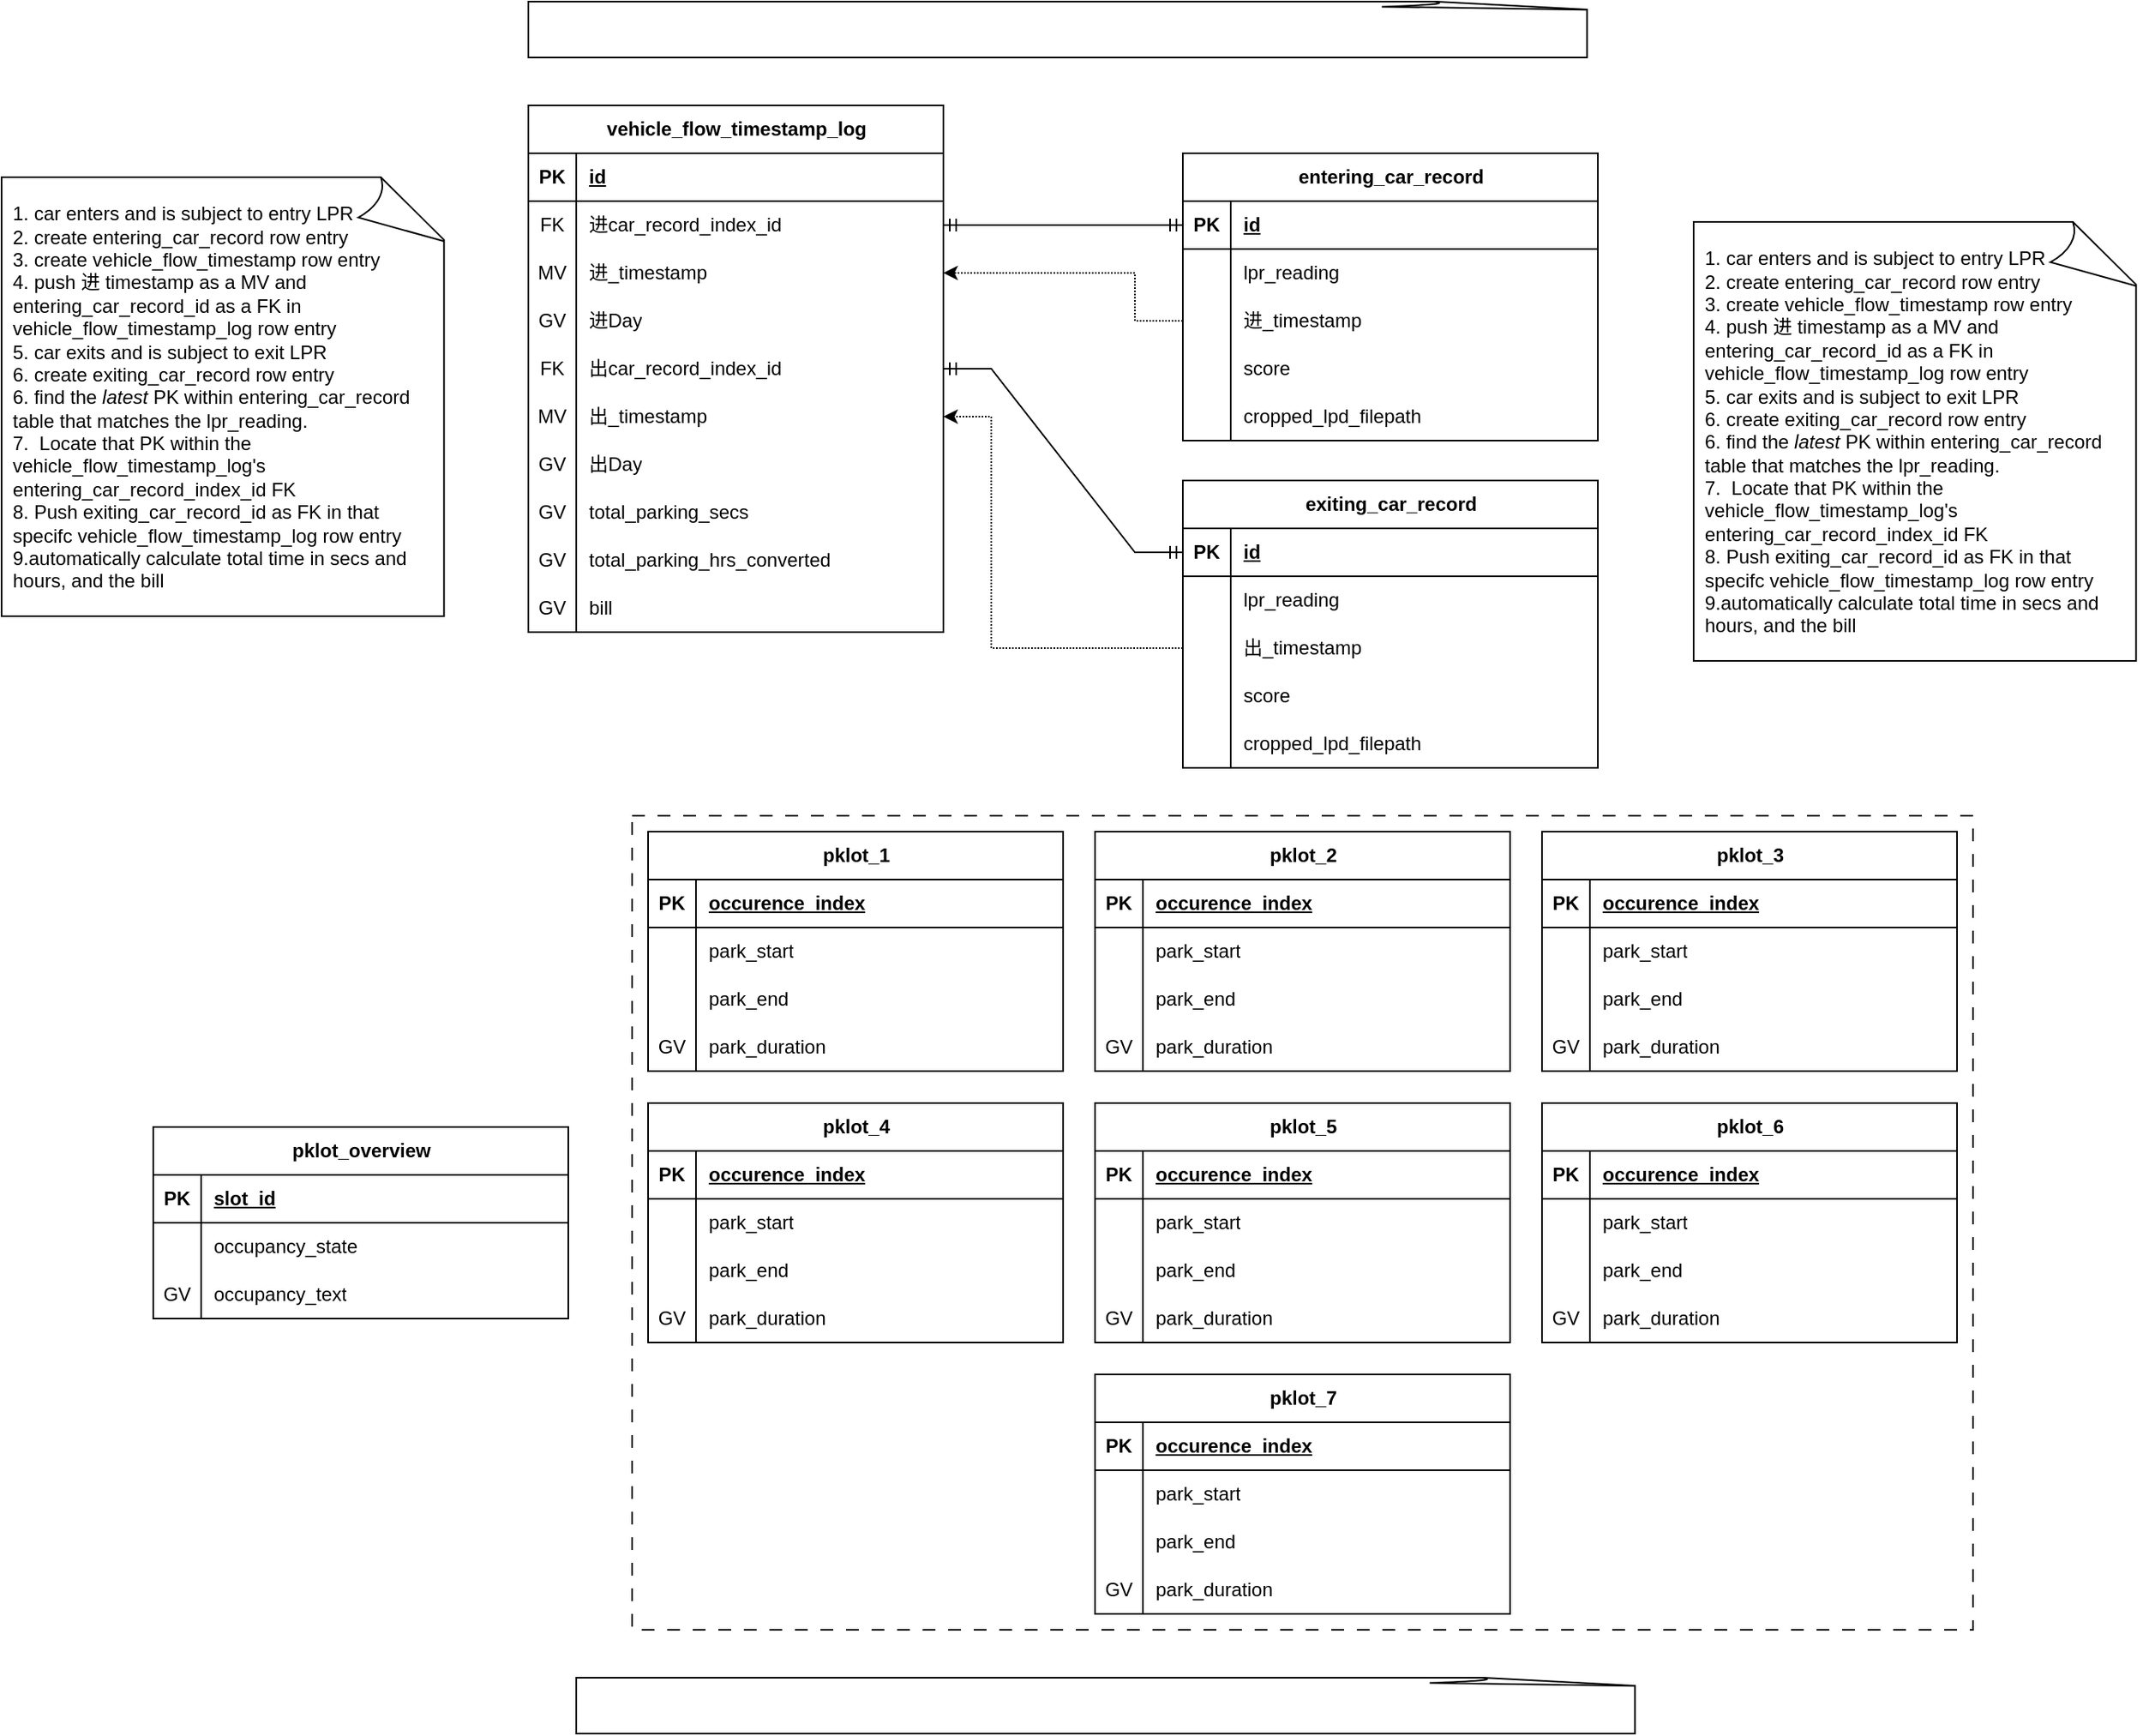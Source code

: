 <mxfile version="21.3.5" type="github">
  <diagram name="Page-1" id="2ca16b54-16f6-2749-3443-fa8db7711227">
    <mxGraphModel dx="4112" dy="1913" grid="1" gridSize="10" guides="1" tooltips="1" connect="1" arrows="1" fold="1" page="1" pageScale="1" pageWidth="1100" pageHeight="850" background="none" math="0" shadow="0">
      <root>
        <mxCell id="0" />
        <mxCell id="1" parent="0" />
        <mxCell id="PQFK7sX1MM_7GFNLwXP8-8" value="entering_car_record" style="shape=table;startSize=30;container=1;collapsible=1;childLayout=tableLayout;fixedRows=1;rowLines=0;fontStyle=1;align=center;resizeLast=1;html=1;" parent="1" vertex="1">
          <mxGeometry x="-1080" y="-605" width="260" height="180" as="geometry" />
        </mxCell>
        <mxCell id="PQFK7sX1MM_7GFNLwXP8-9" value="" style="shape=tableRow;horizontal=0;startSize=0;swimlaneHead=0;swimlaneBody=0;fillColor=none;collapsible=0;dropTarget=0;points=[[0,0.5],[1,0.5]];portConstraint=eastwest;top=0;left=0;right=0;bottom=1;" parent="PQFK7sX1MM_7GFNLwXP8-8" vertex="1">
          <mxGeometry y="30" width="260" height="30" as="geometry" />
        </mxCell>
        <mxCell id="PQFK7sX1MM_7GFNLwXP8-10" value="PK" style="shape=partialRectangle;connectable=0;fillColor=none;top=0;left=0;bottom=0;right=0;fontStyle=1;overflow=hidden;whiteSpace=wrap;html=1;" parent="PQFK7sX1MM_7GFNLwXP8-9" vertex="1">
          <mxGeometry width="30" height="30" as="geometry">
            <mxRectangle width="30" height="30" as="alternateBounds" />
          </mxGeometry>
        </mxCell>
        <mxCell id="PQFK7sX1MM_7GFNLwXP8-11" value="id" style="shape=partialRectangle;connectable=0;fillColor=none;top=0;left=0;bottom=0;right=0;align=left;spacingLeft=6;fontStyle=5;overflow=hidden;whiteSpace=wrap;html=1;" parent="PQFK7sX1MM_7GFNLwXP8-9" vertex="1">
          <mxGeometry x="30" width="230" height="30" as="geometry">
            <mxRectangle width="230" height="30" as="alternateBounds" />
          </mxGeometry>
        </mxCell>
        <mxCell id="PQFK7sX1MM_7GFNLwXP8-12" value="" style="shape=tableRow;horizontal=0;startSize=0;swimlaneHead=0;swimlaneBody=0;fillColor=none;collapsible=0;dropTarget=0;points=[[0,0.5],[1,0.5]];portConstraint=eastwest;top=0;left=0;right=0;bottom=0;" parent="PQFK7sX1MM_7GFNLwXP8-8" vertex="1">
          <mxGeometry y="60" width="260" height="30" as="geometry" />
        </mxCell>
        <mxCell id="PQFK7sX1MM_7GFNLwXP8-13" value="" style="shape=partialRectangle;connectable=0;fillColor=none;top=0;left=0;bottom=0;right=0;editable=1;overflow=hidden;whiteSpace=wrap;html=1;" parent="PQFK7sX1MM_7GFNLwXP8-12" vertex="1">
          <mxGeometry width="30" height="30" as="geometry">
            <mxRectangle width="30" height="30" as="alternateBounds" />
          </mxGeometry>
        </mxCell>
        <mxCell id="PQFK7sX1MM_7GFNLwXP8-14" value="lpr_reading" style="shape=partialRectangle;connectable=0;fillColor=none;top=0;left=0;bottom=0;right=0;align=left;spacingLeft=6;overflow=hidden;whiteSpace=wrap;html=1;" parent="PQFK7sX1MM_7GFNLwXP8-12" vertex="1">
          <mxGeometry x="30" width="230" height="30" as="geometry">
            <mxRectangle width="230" height="30" as="alternateBounds" />
          </mxGeometry>
        </mxCell>
        <mxCell id="PQFK7sX1MM_7GFNLwXP8-188" style="shape=tableRow;horizontal=0;startSize=0;swimlaneHead=0;swimlaneBody=0;fillColor=none;collapsible=0;dropTarget=0;points=[[0,0.5],[1,0.5]];portConstraint=eastwest;top=0;left=0;right=0;bottom=0;" parent="PQFK7sX1MM_7GFNLwXP8-8" vertex="1">
          <mxGeometry y="90" width="260" height="30" as="geometry" />
        </mxCell>
        <mxCell id="PQFK7sX1MM_7GFNLwXP8-189" style="shape=partialRectangle;connectable=0;fillColor=none;top=0;left=0;bottom=0;right=0;editable=1;overflow=hidden;whiteSpace=wrap;html=1;" parent="PQFK7sX1MM_7GFNLwXP8-188" vertex="1">
          <mxGeometry width="30" height="30" as="geometry">
            <mxRectangle width="30" height="30" as="alternateBounds" />
          </mxGeometry>
        </mxCell>
        <mxCell id="PQFK7sX1MM_7GFNLwXP8-190" value="进_timestamp" style="shape=partialRectangle;connectable=0;fillColor=none;top=0;left=0;bottom=0;right=0;align=left;spacingLeft=6;overflow=hidden;whiteSpace=wrap;html=1;" parent="PQFK7sX1MM_7GFNLwXP8-188" vertex="1">
          <mxGeometry x="30" width="230" height="30" as="geometry">
            <mxRectangle width="230" height="30" as="alternateBounds" />
          </mxGeometry>
        </mxCell>
        <mxCell id="PQFK7sX1MM_7GFNLwXP8-15" value="" style="shape=tableRow;horizontal=0;startSize=0;swimlaneHead=0;swimlaneBody=0;fillColor=none;collapsible=0;dropTarget=0;points=[[0,0.5],[1,0.5]];portConstraint=eastwest;top=0;left=0;right=0;bottom=0;" parent="PQFK7sX1MM_7GFNLwXP8-8" vertex="1">
          <mxGeometry y="120" width="260" height="30" as="geometry" />
        </mxCell>
        <mxCell id="PQFK7sX1MM_7GFNLwXP8-16" value="" style="shape=partialRectangle;connectable=0;fillColor=none;top=0;left=0;bottom=0;right=0;editable=1;overflow=hidden;whiteSpace=wrap;html=1;" parent="PQFK7sX1MM_7GFNLwXP8-15" vertex="1">
          <mxGeometry width="30" height="30" as="geometry">
            <mxRectangle width="30" height="30" as="alternateBounds" />
          </mxGeometry>
        </mxCell>
        <mxCell id="PQFK7sX1MM_7GFNLwXP8-17" value="score" style="shape=partialRectangle;connectable=0;fillColor=none;top=0;left=0;bottom=0;right=0;align=left;spacingLeft=6;overflow=hidden;whiteSpace=wrap;html=1;" parent="PQFK7sX1MM_7GFNLwXP8-15" vertex="1">
          <mxGeometry x="30" width="230" height="30" as="geometry">
            <mxRectangle width="230" height="30" as="alternateBounds" />
          </mxGeometry>
        </mxCell>
        <mxCell id="PQFK7sX1MM_7GFNLwXP8-18" value="" style="shape=tableRow;horizontal=0;startSize=0;swimlaneHead=0;swimlaneBody=0;fillColor=none;collapsible=0;dropTarget=0;points=[[0,0.5],[1,0.5]];portConstraint=eastwest;top=0;left=0;right=0;bottom=0;" parent="PQFK7sX1MM_7GFNLwXP8-8" vertex="1">
          <mxGeometry y="150" width="260" height="30" as="geometry" />
        </mxCell>
        <mxCell id="PQFK7sX1MM_7GFNLwXP8-19" value="" style="shape=partialRectangle;connectable=0;fillColor=none;top=0;left=0;bottom=0;right=0;editable=1;overflow=hidden;whiteSpace=wrap;html=1;" parent="PQFK7sX1MM_7GFNLwXP8-18" vertex="1">
          <mxGeometry width="30" height="30" as="geometry">
            <mxRectangle width="30" height="30" as="alternateBounds" />
          </mxGeometry>
        </mxCell>
        <mxCell id="PQFK7sX1MM_7GFNLwXP8-20" value="cropped_lpd_filepath" style="shape=partialRectangle;connectable=0;fillColor=none;top=0;left=0;bottom=0;right=0;align=left;spacingLeft=6;overflow=hidden;whiteSpace=wrap;html=1;" parent="PQFK7sX1MM_7GFNLwXP8-18" vertex="1">
          <mxGeometry x="30" width="230" height="30" as="geometry">
            <mxRectangle width="230" height="30" as="alternateBounds" />
          </mxGeometry>
        </mxCell>
        <mxCell id="PQFK7sX1MM_7GFNLwXP8-43" value="exiting_car_record" style="shape=table;startSize=30;container=1;collapsible=1;childLayout=tableLayout;fixedRows=1;rowLines=0;fontStyle=1;align=center;resizeLast=1;html=1;" parent="1" vertex="1">
          <mxGeometry x="-1080" y="-400" width="260" height="180" as="geometry" />
        </mxCell>
        <mxCell id="PQFK7sX1MM_7GFNLwXP8-44" value="" style="shape=tableRow;horizontal=0;startSize=0;swimlaneHead=0;swimlaneBody=0;fillColor=none;collapsible=0;dropTarget=0;points=[[0,0.5],[1,0.5]];portConstraint=eastwest;top=0;left=0;right=0;bottom=1;" parent="PQFK7sX1MM_7GFNLwXP8-43" vertex="1">
          <mxGeometry y="30" width="260" height="30" as="geometry" />
        </mxCell>
        <mxCell id="PQFK7sX1MM_7GFNLwXP8-45" value="PK" style="shape=partialRectangle;connectable=0;fillColor=none;top=0;left=0;bottom=0;right=0;fontStyle=1;overflow=hidden;whiteSpace=wrap;html=1;" parent="PQFK7sX1MM_7GFNLwXP8-44" vertex="1">
          <mxGeometry width="30" height="30" as="geometry">
            <mxRectangle width="30" height="30" as="alternateBounds" />
          </mxGeometry>
        </mxCell>
        <mxCell id="PQFK7sX1MM_7GFNLwXP8-46" value="id" style="shape=partialRectangle;connectable=0;fillColor=none;top=0;left=0;bottom=0;right=0;align=left;spacingLeft=6;fontStyle=5;overflow=hidden;whiteSpace=wrap;html=1;" parent="PQFK7sX1MM_7GFNLwXP8-44" vertex="1">
          <mxGeometry x="30" width="230" height="30" as="geometry">
            <mxRectangle width="230" height="30" as="alternateBounds" />
          </mxGeometry>
        </mxCell>
        <mxCell id="PQFK7sX1MM_7GFNLwXP8-47" value="" style="shape=tableRow;horizontal=0;startSize=0;swimlaneHead=0;swimlaneBody=0;fillColor=none;collapsible=0;dropTarget=0;points=[[0,0.5],[1,0.5]];portConstraint=eastwest;top=0;left=0;right=0;bottom=0;" parent="PQFK7sX1MM_7GFNLwXP8-43" vertex="1">
          <mxGeometry y="60" width="260" height="30" as="geometry" />
        </mxCell>
        <mxCell id="PQFK7sX1MM_7GFNLwXP8-48" value="" style="shape=partialRectangle;connectable=0;fillColor=none;top=0;left=0;bottom=0;right=0;editable=1;overflow=hidden;whiteSpace=wrap;html=1;" parent="PQFK7sX1MM_7GFNLwXP8-47" vertex="1">
          <mxGeometry width="30" height="30" as="geometry">
            <mxRectangle width="30" height="30" as="alternateBounds" />
          </mxGeometry>
        </mxCell>
        <mxCell id="PQFK7sX1MM_7GFNLwXP8-49" value="lpr_reading" style="shape=partialRectangle;connectable=0;fillColor=none;top=0;left=0;bottom=0;right=0;align=left;spacingLeft=6;overflow=hidden;whiteSpace=wrap;html=1;" parent="PQFK7sX1MM_7GFNLwXP8-47" vertex="1">
          <mxGeometry x="30" width="230" height="30" as="geometry">
            <mxRectangle width="230" height="30" as="alternateBounds" />
          </mxGeometry>
        </mxCell>
        <mxCell id="PQFK7sX1MM_7GFNLwXP8-191" style="shape=tableRow;horizontal=0;startSize=0;swimlaneHead=0;swimlaneBody=0;fillColor=none;collapsible=0;dropTarget=0;points=[[0,0.5],[1,0.5]];portConstraint=eastwest;top=0;left=0;right=0;bottom=0;" parent="PQFK7sX1MM_7GFNLwXP8-43" vertex="1">
          <mxGeometry y="90" width="260" height="30" as="geometry" />
        </mxCell>
        <mxCell id="PQFK7sX1MM_7GFNLwXP8-192" style="shape=partialRectangle;connectable=0;fillColor=none;top=0;left=0;bottom=0;right=0;editable=1;overflow=hidden;whiteSpace=wrap;html=1;" parent="PQFK7sX1MM_7GFNLwXP8-191" vertex="1">
          <mxGeometry width="30" height="30" as="geometry">
            <mxRectangle width="30" height="30" as="alternateBounds" />
          </mxGeometry>
        </mxCell>
        <mxCell id="PQFK7sX1MM_7GFNLwXP8-193" value="出_timestamp" style="shape=partialRectangle;connectable=0;fillColor=none;top=0;left=0;bottom=0;right=0;align=left;spacingLeft=6;overflow=hidden;whiteSpace=wrap;html=1;" parent="PQFK7sX1MM_7GFNLwXP8-191" vertex="1">
          <mxGeometry x="30" width="230" height="30" as="geometry">
            <mxRectangle width="230" height="30" as="alternateBounds" />
          </mxGeometry>
        </mxCell>
        <mxCell id="PQFK7sX1MM_7GFNLwXP8-50" value="" style="shape=tableRow;horizontal=0;startSize=0;swimlaneHead=0;swimlaneBody=0;fillColor=none;collapsible=0;dropTarget=0;points=[[0,0.5],[1,0.5]];portConstraint=eastwest;top=0;left=0;right=0;bottom=0;" parent="PQFK7sX1MM_7GFNLwXP8-43" vertex="1">
          <mxGeometry y="120" width="260" height="30" as="geometry" />
        </mxCell>
        <mxCell id="PQFK7sX1MM_7GFNLwXP8-51" value="" style="shape=partialRectangle;connectable=0;fillColor=none;top=0;left=0;bottom=0;right=0;editable=1;overflow=hidden;whiteSpace=wrap;html=1;" parent="PQFK7sX1MM_7GFNLwXP8-50" vertex="1">
          <mxGeometry width="30" height="30" as="geometry">
            <mxRectangle width="30" height="30" as="alternateBounds" />
          </mxGeometry>
        </mxCell>
        <mxCell id="PQFK7sX1MM_7GFNLwXP8-52" value="score" style="shape=partialRectangle;connectable=0;fillColor=none;top=0;left=0;bottom=0;right=0;align=left;spacingLeft=6;overflow=hidden;whiteSpace=wrap;html=1;" parent="PQFK7sX1MM_7GFNLwXP8-50" vertex="1">
          <mxGeometry x="30" width="230" height="30" as="geometry">
            <mxRectangle width="230" height="30" as="alternateBounds" />
          </mxGeometry>
        </mxCell>
        <mxCell id="PQFK7sX1MM_7GFNLwXP8-56" style="shape=tableRow;horizontal=0;startSize=0;swimlaneHead=0;swimlaneBody=0;fillColor=none;collapsible=0;dropTarget=0;points=[[0,0.5],[1,0.5]];portConstraint=eastwest;top=0;left=0;right=0;bottom=0;" parent="PQFK7sX1MM_7GFNLwXP8-43" vertex="1">
          <mxGeometry y="150" width="260" height="30" as="geometry" />
        </mxCell>
        <mxCell id="PQFK7sX1MM_7GFNLwXP8-57" value="" style="shape=partialRectangle;connectable=0;fillColor=none;top=0;left=0;bottom=0;right=0;editable=1;overflow=hidden;whiteSpace=wrap;html=1;" parent="PQFK7sX1MM_7GFNLwXP8-56" vertex="1">
          <mxGeometry width="30" height="30" as="geometry">
            <mxRectangle width="30" height="30" as="alternateBounds" />
          </mxGeometry>
        </mxCell>
        <mxCell id="PQFK7sX1MM_7GFNLwXP8-58" value="cropped_lpd_filepath" style="shape=partialRectangle;connectable=0;fillColor=none;top=0;left=0;bottom=0;right=0;align=left;spacingLeft=6;overflow=hidden;whiteSpace=wrap;html=1;" parent="PQFK7sX1MM_7GFNLwXP8-56" vertex="1">
          <mxGeometry x="30" width="230" height="30" as="geometry">
            <mxRectangle width="230" height="30" as="alternateBounds" />
          </mxGeometry>
        </mxCell>
        <mxCell id="PQFK7sX1MM_7GFNLwXP8-124" value="vehicle_flow_timestamp_log" style="shape=table;startSize=30;container=1;collapsible=1;childLayout=tableLayout;fixedRows=1;rowLines=0;fontStyle=1;align=center;resizeLast=1;html=1;" parent="1" vertex="1">
          <mxGeometry x="-1490" y="-635" width="260" height="330" as="geometry" />
        </mxCell>
        <mxCell id="PQFK7sX1MM_7GFNLwXP8-125" value="" style="shape=tableRow;horizontal=0;startSize=0;swimlaneHead=0;swimlaneBody=0;fillColor=none;collapsible=0;dropTarget=0;points=[[0,0.5],[1,0.5]];portConstraint=eastwest;top=0;left=0;right=0;bottom=1;" parent="PQFK7sX1MM_7GFNLwXP8-124" vertex="1">
          <mxGeometry y="30" width="260" height="30" as="geometry" />
        </mxCell>
        <mxCell id="PQFK7sX1MM_7GFNLwXP8-126" value="PK" style="shape=partialRectangle;connectable=0;fillColor=none;top=0;left=0;bottom=0;right=0;fontStyle=1;overflow=hidden;whiteSpace=wrap;html=1;" parent="PQFK7sX1MM_7GFNLwXP8-125" vertex="1">
          <mxGeometry width="30" height="30" as="geometry">
            <mxRectangle width="30" height="30" as="alternateBounds" />
          </mxGeometry>
        </mxCell>
        <mxCell id="PQFK7sX1MM_7GFNLwXP8-127" value="id" style="shape=partialRectangle;connectable=0;fillColor=none;top=0;left=0;bottom=0;right=0;align=left;spacingLeft=6;fontStyle=5;overflow=hidden;whiteSpace=wrap;html=1;" parent="PQFK7sX1MM_7GFNLwXP8-125" vertex="1">
          <mxGeometry x="30" width="230" height="30" as="geometry">
            <mxRectangle width="230" height="30" as="alternateBounds" />
          </mxGeometry>
        </mxCell>
        <mxCell id="PQFK7sX1MM_7GFNLwXP8-179" style="shape=tableRow;horizontal=0;startSize=0;swimlaneHead=0;swimlaneBody=0;fillColor=none;collapsible=0;dropTarget=0;points=[[0,0.5],[1,0.5]];portConstraint=eastwest;top=0;left=0;right=0;bottom=0;" parent="PQFK7sX1MM_7GFNLwXP8-124" vertex="1">
          <mxGeometry y="60" width="260" height="30" as="geometry" />
        </mxCell>
        <mxCell id="PQFK7sX1MM_7GFNLwXP8-180" value="FK" style="shape=partialRectangle;connectable=0;fillColor=none;top=0;left=0;bottom=0;right=0;editable=1;overflow=hidden;whiteSpace=wrap;html=1;" parent="PQFK7sX1MM_7GFNLwXP8-179" vertex="1">
          <mxGeometry width="30" height="30" as="geometry">
            <mxRectangle width="30" height="30" as="alternateBounds" />
          </mxGeometry>
        </mxCell>
        <mxCell id="PQFK7sX1MM_7GFNLwXP8-181" value="进car_record_index_id" style="shape=partialRectangle;connectable=0;fillColor=none;top=0;left=0;bottom=0;right=0;align=left;spacingLeft=6;overflow=hidden;whiteSpace=wrap;html=1;" parent="PQFK7sX1MM_7GFNLwXP8-179" vertex="1">
          <mxGeometry x="30" width="230" height="30" as="geometry">
            <mxRectangle width="230" height="30" as="alternateBounds" />
          </mxGeometry>
        </mxCell>
        <mxCell id="PQFK7sX1MM_7GFNLwXP8-173" style="shape=tableRow;horizontal=0;startSize=0;swimlaneHead=0;swimlaneBody=0;fillColor=none;collapsible=0;dropTarget=0;points=[[0,0.5],[1,0.5]];portConstraint=eastwest;top=0;left=0;right=0;bottom=0;" parent="PQFK7sX1MM_7GFNLwXP8-124" vertex="1">
          <mxGeometry y="90" width="260" height="30" as="geometry" />
        </mxCell>
        <mxCell id="PQFK7sX1MM_7GFNLwXP8-174" value="MV" style="shape=partialRectangle;connectable=0;fillColor=none;top=0;left=0;bottom=0;right=0;editable=1;overflow=hidden;whiteSpace=wrap;html=1;" parent="PQFK7sX1MM_7GFNLwXP8-173" vertex="1">
          <mxGeometry width="30" height="30" as="geometry">
            <mxRectangle width="30" height="30" as="alternateBounds" />
          </mxGeometry>
        </mxCell>
        <mxCell id="PQFK7sX1MM_7GFNLwXP8-175" value="进_timestamp" style="shape=partialRectangle;connectable=0;fillColor=none;top=0;left=0;bottom=0;right=0;align=left;spacingLeft=6;overflow=hidden;whiteSpace=wrap;html=1;" parent="PQFK7sX1MM_7GFNLwXP8-173" vertex="1">
          <mxGeometry x="30" width="230" height="30" as="geometry">
            <mxRectangle width="230" height="30" as="alternateBounds" />
          </mxGeometry>
        </mxCell>
        <mxCell id="J8i6EdS4FgNd71ECk8Dx-4" style="shape=tableRow;horizontal=0;startSize=0;swimlaneHead=0;swimlaneBody=0;fillColor=none;collapsible=0;dropTarget=0;points=[[0,0.5],[1,0.5]];portConstraint=eastwest;top=0;left=0;right=0;bottom=0;" vertex="1" parent="PQFK7sX1MM_7GFNLwXP8-124">
          <mxGeometry y="120" width="260" height="30" as="geometry" />
        </mxCell>
        <mxCell id="J8i6EdS4FgNd71ECk8Dx-5" value="GV" style="shape=partialRectangle;connectable=0;fillColor=none;top=0;left=0;bottom=0;right=0;editable=1;overflow=hidden;whiteSpace=wrap;html=1;" vertex="1" parent="J8i6EdS4FgNd71ECk8Dx-4">
          <mxGeometry width="30" height="30" as="geometry">
            <mxRectangle width="30" height="30" as="alternateBounds" />
          </mxGeometry>
        </mxCell>
        <mxCell id="J8i6EdS4FgNd71ECk8Dx-6" value="进Day" style="shape=partialRectangle;connectable=0;fillColor=none;top=0;left=0;bottom=0;right=0;align=left;spacingLeft=6;overflow=hidden;whiteSpace=wrap;html=1;" vertex="1" parent="J8i6EdS4FgNd71ECk8Dx-4">
          <mxGeometry x="30" width="230" height="30" as="geometry">
            <mxRectangle width="230" height="30" as="alternateBounds" />
          </mxGeometry>
        </mxCell>
        <mxCell id="PQFK7sX1MM_7GFNLwXP8-182" style="shape=tableRow;horizontal=0;startSize=0;swimlaneHead=0;swimlaneBody=0;fillColor=none;collapsible=0;dropTarget=0;points=[[0,0.5],[1,0.5]];portConstraint=eastwest;top=0;left=0;right=0;bottom=0;" parent="PQFK7sX1MM_7GFNLwXP8-124" vertex="1">
          <mxGeometry y="150" width="260" height="30" as="geometry" />
        </mxCell>
        <mxCell id="PQFK7sX1MM_7GFNLwXP8-183" value="FK" style="shape=partialRectangle;connectable=0;fillColor=none;top=0;left=0;bottom=0;right=0;editable=1;overflow=hidden;whiteSpace=wrap;html=1;" parent="PQFK7sX1MM_7GFNLwXP8-182" vertex="1">
          <mxGeometry width="30" height="30" as="geometry">
            <mxRectangle width="30" height="30" as="alternateBounds" />
          </mxGeometry>
        </mxCell>
        <mxCell id="PQFK7sX1MM_7GFNLwXP8-184" value="出car_record_index_id" style="shape=partialRectangle;connectable=0;fillColor=none;top=0;left=0;bottom=0;right=0;align=left;spacingLeft=6;overflow=hidden;whiteSpace=wrap;html=1;" parent="PQFK7sX1MM_7GFNLwXP8-182" vertex="1">
          <mxGeometry x="30" width="230" height="30" as="geometry">
            <mxRectangle width="230" height="30" as="alternateBounds" />
          </mxGeometry>
        </mxCell>
        <mxCell id="PQFK7sX1MM_7GFNLwXP8-170" style="shape=tableRow;horizontal=0;startSize=0;swimlaneHead=0;swimlaneBody=0;fillColor=none;collapsible=0;dropTarget=0;points=[[0,0.5],[1,0.5]];portConstraint=eastwest;top=0;left=0;right=0;bottom=0;" parent="PQFK7sX1MM_7GFNLwXP8-124" vertex="1">
          <mxGeometry y="180" width="260" height="30" as="geometry" />
        </mxCell>
        <mxCell id="PQFK7sX1MM_7GFNLwXP8-171" value="MV" style="shape=partialRectangle;connectable=0;fillColor=none;top=0;left=0;bottom=0;right=0;editable=1;overflow=hidden;whiteSpace=wrap;html=1;" parent="PQFK7sX1MM_7GFNLwXP8-170" vertex="1">
          <mxGeometry width="30" height="30" as="geometry">
            <mxRectangle width="30" height="30" as="alternateBounds" />
          </mxGeometry>
        </mxCell>
        <mxCell id="PQFK7sX1MM_7GFNLwXP8-172" value="出_timestamp" style="shape=partialRectangle;connectable=0;fillColor=none;top=0;left=0;bottom=0;right=0;align=left;spacingLeft=6;overflow=hidden;whiteSpace=wrap;html=1;" parent="PQFK7sX1MM_7GFNLwXP8-170" vertex="1">
          <mxGeometry x="30" width="230" height="30" as="geometry">
            <mxRectangle width="230" height="30" as="alternateBounds" />
          </mxGeometry>
        </mxCell>
        <mxCell id="J8i6EdS4FgNd71ECk8Dx-7" style="shape=tableRow;horizontal=0;startSize=0;swimlaneHead=0;swimlaneBody=0;fillColor=none;collapsible=0;dropTarget=0;points=[[0,0.5],[1,0.5]];portConstraint=eastwest;top=0;left=0;right=0;bottom=0;" vertex="1" parent="PQFK7sX1MM_7GFNLwXP8-124">
          <mxGeometry y="210" width="260" height="30" as="geometry" />
        </mxCell>
        <mxCell id="J8i6EdS4FgNd71ECk8Dx-8" value="GV" style="shape=partialRectangle;connectable=0;fillColor=none;top=0;left=0;bottom=0;right=0;editable=1;overflow=hidden;whiteSpace=wrap;html=1;" vertex="1" parent="J8i6EdS4FgNd71ECk8Dx-7">
          <mxGeometry width="30" height="30" as="geometry">
            <mxRectangle width="30" height="30" as="alternateBounds" />
          </mxGeometry>
        </mxCell>
        <mxCell id="J8i6EdS4FgNd71ECk8Dx-9" value="出Day" style="shape=partialRectangle;connectable=0;fillColor=none;top=0;left=0;bottom=0;right=0;align=left;spacingLeft=6;overflow=hidden;whiteSpace=wrap;html=1;" vertex="1" parent="J8i6EdS4FgNd71ECk8Dx-7">
          <mxGeometry x="30" width="230" height="30" as="geometry">
            <mxRectangle width="230" height="30" as="alternateBounds" />
          </mxGeometry>
        </mxCell>
        <mxCell id="PQFK7sX1MM_7GFNLwXP8-131" value="" style="shape=tableRow;horizontal=0;startSize=0;swimlaneHead=0;swimlaneBody=0;fillColor=none;collapsible=0;dropTarget=0;points=[[0,0.5],[1,0.5]];portConstraint=eastwest;top=0;left=0;right=0;bottom=0;" parent="PQFK7sX1MM_7GFNLwXP8-124" vertex="1">
          <mxGeometry y="240" width="260" height="30" as="geometry" />
        </mxCell>
        <mxCell id="PQFK7sX1MM_7GFNLwXP8-132" value="GV" style="shape=partialRectangle;connectable=0;fillColor=none;top=0;left=0;bottom=0;right=0;editable=1;overflow=hidden;whiteSpace=wrap;html=1;" parent="PQFK7sX1MM_7GFNLwXP8-131" vertex="1">
          <mxGeometry width="30" height="30" as="geometry">
            <mxRectangle width="30" height="30" as="alternateBounds" />
          </mxGeometry>
        </mxCell>
        <mxCell id="PQFK7sX1MM_7GFNLwXP8-133" value="total_parking_secs" style="shape=partialRectangle;connectable=0;fillColor=none;top=0;left=0;bottom=0;right=0;align=left;spacingLeft=6;overflow=hidden;whiteSpace=wrap;html=1;" parent="PQFK7sX1MM_7GFNLwXP8-131" vertex="1">
          <mxGeometry x="30" width="230" height="30" as="geometry">
            <mxRectangle width="230" height="30" as="alternateBounds" />
          </mxGeometry>
        </mxCell>
        <mxCell id="PQFK7sX1MM_7GFNLwXP8-134" value="" style="shape=tableRow;horizontal=0;startSize=0;swimlaneHead=0;swimlaneBody=0;fillColor=none;collapsible=0;dropTarget=0;points=[[0,0.5],[1,0.5]];portConstraint=eastwest;top=0;left=0;right=0;bottom=0;" parent="PQFK7sX1MM_7GFNLwXP8-124" vertex="1">
          <mxGeometry y="270" width="260" height="30" as="geometry" />
        </mxCell>
        <mxCell id="PQFK7sX1MM_7GFNLwXP8-135" value="GV" style="shape=partialRectangle;connectable=0;fillColor=none;top=0;left=0;bottom=0;right=0;editable=1;overflow=hidden;whiteSpace=wrap;html=1;" parent="PQFK7sX1MM_7GFNLwXP8-134" vertex="1">
          <mxGeometry width="30" height="30" as="geometry">
            <mxRectangle width="30" height="30" as="alternateBounds" />
          </mxGeometry>
        </mxCell>
        <mxCell id="PQFK7sX1MM_7GFNLwXP8-136" value="total_parking_hrs_converted" style="shape=partialRectangle;connectable=0;fillColor=none;top=0;left=0;bottom=0;right=0;align=left;spacingLeft=6;overflow=hidden;whiteSpace=wrap;html=1;" parent="PQFK7sX1MM_7GFNLwXP8-134" vertex="1">
          <mxGeometry x="30" width="230" height="30" as="geometry">
            <mxRectangle width="230" height="30" as="alternateBounds" />
          </mxGeometry>
        </mxCell>
        <mxCell id="PQFK7sX1MM_7GFNLwXP8-137" style="shape=tableRow;horizontal=0;startSize=0;swimlaneHead=0;swimlaneBody=0;fillColor=none;collapsible=0;dropTarget=0;points=[[0,0.5],[1,0.5]];portConstraint=eastwest;top=0;left=0;right=0;bottom=0;" parent="PQFK7sX1MM_7GFNLwXP8-124" vertex="1">
          <mxGeometry y="300" width="260" height="30" as="geometry" />
        </mxCell>
        <mxCell id="PQFK7sX1MM_7GFNLwXP8-138" value="GV" style="shape=partialRectangle;connectable=0;fillColor=none;top=0;left=0;bottom=0;right=0;editable=1;overflow=hidden;whiteSpace=wrap;html=1;" parent="PQFK7sX1MM_7GFNLwXP8-137" vertex="1">
          <mxGeometry width="30" height="30" as="geometry">
            <mxRectangle width="30" height="30" as="alternateBounds" />
          </mxGeometry>
        </mxCell>
        <mxCell id="PQFK7sX1MM_7GFNLwXP8-139" value="bill" style="shape=partialRectangle;connectable=0;fillColor=none;top=0;left=0;bottom=0;right=0;align=left;spacingLeft=6;overflow=hidden;whiteSpace=wrap;html=1;" parent="PQFK7sX1MM_7GFNLwXP8-137" vertex="1">
          <mxGeometry x="30" width="230" height="30" as="geometry">
            <mxRectangle width="230" height="30" as="alternateBounds" />
          </mxGeometry>
        </mxCell>
        <mxCell id="PQFK7sX1MM_7GFNLwXP8-186" value="" style="edgeStyle=entityRelationEdgeStyle;fontSize=12;html=1;endArrow=ERmandOne;startArrow=ERmandOne;rounded=0;entryX=0;entryY=0.5;entryDx=0;entryDy=0;" parent="1" source="PQFK7sX1MM_7GFNLwXP8-179" target="PQFK7sX1MM_7GFNLwXP8-9" edge="1">
          <mxGeometry width="100" height="100" relative="1" as="geometry">
            <mxPoint x="-1290" y="-300" as="sourcePoint" />
            <mxPoint x="-1190" y="-400" as="targetPoint" />
          </mxGeometry>
        </mxCell>
        <mxCell id="PQFK7sX1MM_7GFNLwXP8-187" value="" style="edgeStyle=entityRelationEdgeStyle;fontSize=12;html=1;endArrow=ERmandOne;startArrow=ERmandOne;rounded=0;exitX=1;exitY=0.5;exitDx=0;exitDy=0;entryX=0;entryY=0.5;entryDx=0;entryDy=0;" parent="1" source="PQFK7sX1MM_7GFNLwXP8-182" edge="1" target="PQFK7sX1MM_7GFNLwXP8-44">
          <mxGeometry width="100" height="100" relative="1" as="geometry">
            <mxPoint x="-1210" y="-530.0" as="sourcePoint" />
            <mxPoint x="-1080" y="-320" as="targetPoint" />
            <Array as="points">
              <mxPoint x="-1110" y="-430" />
              <mxPoint x="-1110" y="-420" />
            </Array>
          </mxGeometry>
        </mxCell>
        <mxCell id="PQFK7sX1MM_7GFNLwXP8-195" style="edgeStyle=orthogonalEdgeStyle;rounded=0;orthogonalLoop=1;jettySize=auto;html=1;exitX=0;exitY=0.5;exitDx=0;exitDy=0;entryX=1;entryY=0.5;entryDx=0;entryDy=0;dashed=1;dashPattern=1 1;" parent="1" source="PQFK7sX1MM_7GFNLwXP8-188" target="PQFK7sX1MM_7GFNLwXP8-173" edge="1">
          <mxGeometry relative="1" as="geometry">
            <Array as="points">
              <mxPoint x="-1110" y="-500" />
              <mxPoint x="-1110" y="-530" />
            </Array>
          </mxGeometry>
        </mxCell>
        <mxCell id="PQFK7sX1MM_7GFNLwXP8-199" style="edgeStyle=orthogonalEdgeStyle;rounded=0;orthogonalLoop=1;jettySize=auto;html=1;entryX=1;entryY=0.5;entryDx=0;entryDy=0;dashed=1;dashPattern=1 1;exitX=0;exitY=0.5;exitDx=0;exitDy=0;" parent="1" source="PQFK7sX1MM_7GFNLwXP8-191" target="PQFK7sX1MM_7GFNLwXP8-170" edge="1">
          <mxGeometry relative="1" as="geometry">
            <Array as="points">
              <mxPoint x="-1200" y="-295" />
              <mxPoint x="-1200" y="-440" />
            </Array>
          </mxGeometry>
        </mxCell>
        <mxCell id="PQFK7sX1MM_7GFNLwXP8-204" value="1. car enters and is subject to entry LPR&lt;br&gt;2. create entering_car_record row entry&lt;br&gt;3. create vehicle_flow_timestamp row entry&lt;br&gt;4. push 进 timestamp as a MV and entering_car_record_id as a FK in vehicle_flow_timestamp_log row entry&amp;nbsp;&lt;br&gt;5. car exits and is subject to exit LPR&lt;br&gt;6. create exiting_car_record row entry&lt;br&gt;6. find the &lt;i&gt;latest&lt;/i&gt;&amp;nbsp;PK within entering_car_record table that matches the lpr_reading.&lt;br&gt;7.&amp;nbsp; Locate that PK within the vehicle_flow_timestamp_log&#39;s entering_car_record_index_id FK&lt;br&gt;8. Push exiting_car_record_id as FK in that specifc vehicle_flow_timestamp_log row entry&lt;br&gt;9.automatically calculate total time in secs and hours, and the bill" style="whiteSpace=wrap;html=1;shape=mxgraph.basic.document;align=left;spacingLeft=5;spacingRight=5;spacingTop=2;spacingBottom=2;" parent="1" vertex="1">
          <mxGeometry x="-1820" y="-590" width="280" height="275" as="geometry" />
        </mxCell>
        <mxCell id="J8i6EdS4FgNd71ECk8Dx-10" value="" style="whiteSpace=wrap;html=1;shape=mxgraph.basic.document;align=left;spacingLeft=5;spacingRight=5;spacingTop=2;spacingBottom=2;" vertex="1" parent="1">
          <mxGeometry x="-1490" y="-700" width="670" height="35" as="geometry" />
        </mxCell>
        <mxCell id="J8i6EdS4FgNd71ECk8Dx-11" value="" style="whiteSpace=wrap;html=1;shape=mxgraph.basic.document;align=left;spacingLeft=5;spacingRight=5;spacingTop=2;spacingBottom=2;" vertex="1" parent="1">
          <mxGeometry x="-1460" y="350" width="670" height="35" as="geometry" />
        </mxCell>
        <mxCell id="J8i6EdS4FgNd71ECk8Dx-13" value="1. car enters and is subject to entry LPR&lt;br&gt;2. create entering_car_record row entry&lt;br&gt;3. create vehicle_flow_timestamp row entry&lt;br&gt;4. push 进 timestamp as a MV and entering_car_record_id as a FK in vehicle_flow_timestamp_log row entry&amp;nbsp;&lt;br&gt;5. car exits and is subject to exit LPR&lt;br&gt;6. create exiting_car_record row entry&lt;br&gt;6. find the &lt;i&gt;latest&lt;/i&gt;&amp;nbsp;PK within entering_car_record table that matches the lpr_reading.&lt;br&gt;7.&amp;nbsp; Locate that PK within the vehicle_flow_timestamp_log&#39;s entering_car_record_index_id FK&lt;br&gt;8. Push exiting_car_record_id as FK in that specifc vehicle_flow_timestamp_log row entry&lt;br&gt;9.automatically calculate total time in secs and hours, and the bill" style="whiteSpace=wrap;html=1;shape=mxgraph.basic.document;align=left;spacingLeft=5;spacingRight=5;spacingTop=2;spacingBottom=2;" vertex="1" parent="1">
          <mxGeometry x="-760" y="-562" width="280" height="275" as="geometry" />
        </mxCell>
        <mxCell id="J8i6EdS4FgNd71ECk8Dx-14" value="pklot_overview" style="shape=table;startSize=30;container=1;collapsible=1;childLayout=tableLayout;fixedRows=1;rowLines=0;fontStyle=1;align=center;resizeLast=1;html=1;" vertex="1" parent="1">
          <mxGeometry x="-1725" y="5" width="260" height="120" as="geometry" />
        </mxCell>
        <mxCell id="J8i6EdS4FgNd71ECk8Dx-15" value="" style="shape=tableRow;horizontal=0;startSize=0;swimlaneHead=0;swimlaneBody=0;fillColor=none;collapsible=0;dropTarget=0;points=[[0,0.5],[1,0.5]];portConstraint=eastwest;top=0;left=0;right=0;bottom=1;" vertex="1" parent="J8i6EdS4FgNd71ECk8Dx-14">
          <mxGeometry y="30" width="260" height="30" as="geometry" />
        </mxCell>
        <mxCell id="J8i6EdS4FgNd71ECk8Dx-16" value="PK" style="shape=partialRectangle;connectable=0;fillColor=none;top=0;left=0;bottom=0;right=0;fontStyle=1;overflow=hidden;whiteSpace=wrap;html=1;" vertex="1" parent="J8i6EdS4FgNd71ECk8Dx-15">
          <mxGeometry width="30" height="30" as="geometry">
            <mxRectangle width="30" height="30" as="alternateBounds" />
          </mxGeometry>
        </mxCell>
        <mxCell id="J8i6EdS4FgNd71ECk8Dx-17" value="slot_id" style="shape=partialRectangle;connectable=0;fillColor=none;top=0;left=0;bottom=0;right=0;align=left;spacingLeft=6;fontStyle=5;overflow=hidden;whiteSpace=wrap;html=1;" vertex="1" parent="J8i6EdS4FgNd71ECk8Dx-15">
          <mxGeometry x="30" width="230" height="30" as="geometry">
            <mxRectangle width="230" height="30" as="alternateBounds" />
          </mxGeometry>
        </mxCell>
        <mxCell id="J8i6EdS4FgNd71ECk8Dx-18" style="shape=tableRow;horizontal=0;startSize=0;swimlaneHead=0;swimlaneBody=0;fillColor=none;collapsible=0;dropTarget=0;points=[[0,0.5],[1,0.5]];portConstraint=eastwest;top=0;left=0;right=0;bottom=0;" vertex="1" parent="J8i6EdS4FgNd71ECk8Dx-14">
          <mxGeometry y="60" width="260" height="30" as="geometry" />
        </mxCell>
        <mxCell id="J8i6EdS4FgNd71ECk8Dx-19" value="" style="shape=partialRectangle;connectable=0;fillColor=none;top=0;left=0;bottom=0;right=0;editable=1;overflow=hidden;whiteSpace=wrap;html=1;" vertex="1" parent="J8i6EdS4FgNd71ECk8Dx-18">
          <mxGeometry width="30" height="30" as="geometry">
            <mxRectangle width="30" height="30" as="alternateBounds" />
          </mxGeometry>
        </mxCell>
        <mxCell id="J8i6EdS4FgNd71ECk8Dx-20" value="occupancy_state" style="shape=partialRectangle;connectable=0;fillColor=none;top=0;left=0;bottom=0;right=0;align=left;spacingLeft=6;overflow=hidden;whiteSpace=wrap;html=1;" vertex="1" parent="J8i6EdS4FgNd71ECk8Dx-18">
          <mxGeometry x="30" width="230" height="30" as="geometry">
            <mxRectangle width="230" height="30" as="alternateBounds" />
          </mxGeometry>
        </mxCell>
        <mxCell id="J8i6EdS4FgNd71ECk8Dx-21" style="shape=tableRow;horizontal=0;startSize=0;swimlaneHead=0;swimlaneBody=0;fillColor=none;collapsible=0;dropTarget=0;points=[[0,0.5],[1,0.5]];portConstraint=eastwest;top=0;left=0;right=0;bottom=0;" vertex="1" parent="J8i6EdS4FgNd71ECk8Dx-14">
          <mxGeometry y="90" width="260" height="30" as="geometry" />
        </mxCell>
        <mxCell id="J8i6EdS4FgNd71ECk8Dx-22" value="GV" style="shape=partialRectangle;connectable=0;fillColor=none;top=0;left=0;bottom=0;right=0;editable=1;overflow=hidden;whiteSpace=wrap;html=1;" vertex="1" parent="J8i6EdS4FgNd71ECk8Dx-21">
          <mxGeometry width="30" height="30" as="geometry">
            <mxRectangle width="30" height="30" as="alternateBounds" />
          </mxGeometry>
        </mxCell>
        <mxCell id="J8i6EdS4FgNd71ECk8Dx-23" value="occupancy_text" style="shape=partialRectangle;connectable=0;fillColor=none;top=0;left=0;bottom=0;right=0;align=left;spacingLeft=6;overflow=hidden;whiteSpace=wrap;html=1;" vertex="1" parent="J8i6EdS4FgNd71ECk8Dx-21">
          <mxGeometry x="30" width="230" height="30" as="geometry">
            <mxRectangle width="230" height="30" as="alternateBounds" />
          </mxGeometry>
        </mxCell>
        <mxCell id="J8i6EdS4FgNd71ECk8Dx-45" value="pklot_1" style="shape=table;startSize=30;container=1;collapsible=1;childLayout=tableLayout;fixedRows=1;rowLines=0;fontStyle=1;align=center;resizeLast=1;html=1;" vertex="1" parent="1">
          <mxGeometry x="-1415" y="-180" width="260" height="150" as="geometry" />
        </mxCell>
        <mxCell id="J8i6EdS4FgNd71ECk8Dx-46" value="" style="shape=tableRow;horizontal=0;startSize=0;swimlaneHead=0;swimlaneBody=0;fillColor=none;collapsible=0;dropTarget=0;points=[[0,0.5],[1,0.5]];portConstraint=eastwest;top=0;left=0;right=0;bottom=1;" vertex="1" parent="J8i6EdS4FgNd71ECk8Dx-45">
          <mxGeometry y="30" width="260" height="30" as="geometry" />
        </mxCell>
        <mxCell id="J8i6EdS4FgNd71ECk8Dx-47" value="PK" style="shape=partialRectangle;connectable=0;fillColor=none;top=0;left=0;bottom=0;right=0;fontStyle=1;overflow=hidden;whiteSpace=wrap;html=1;" vertex="1" parent="J8i6EdS4FgNd71ECk8Dx-46">
          <mxGeometry width="30" height="30" as="geometry">
            <mxRectangle width="30" height="30" as="alternateBounds" />
          </mxGeometry>
        </mxCell>
        <mxCell id="J8i6EdS4FgNd71ECk8Dx-48" value="occurence_index" style="shape=partialRectangle;connectable=0;fillColor=none;top=0;left=0;bottom=0;right=0;align=left;spacingLeft=6;fontStyle=5;overflow=hidden;whiteSpace=wrap;html=1;" vertex="1" parent="J8i6EdS4FgNd71ECk8Dx-46">
          <mxGeometry x="30" width="230" height="30" as="geometry">
            <mxRectangle width="230" height="30" as="alternateBounds" />
          </mxGeometry>
        </mxCell>
        <mxCell id="J8i6EdS4FgNd71ECk8Dx-49" style="shape=tableRow;horizontal=0;startSize=0;swimlaneHead=0;swimlaneBody=0;fillColor=none;collapsible=0;dropTarget=0;points=[[0,0.5],[1,0.5]];portConstraint=eastwest;top=0;left=0;right=0;bottom=0;" vertex="1" parent="J8i6EdS4FgNd71ECk8Dx-45">
          <mxGeometry y="60" width="260" height="30" as="geometry" />
        </mxCell>
        <mxCell id="J8i6EdS4FgNd71ECk8Dx-50" value="" style="shape=partialRectangle;connectable=0;fillColor=none;top=0;left=0;bottom=0;right=0;editable=1;overflow=hidden;whiteSpace=wrap;html=1;" vertex="1" parent="J8i6EdS4FgNd71ECk8Dx-49">
          <mxGeometry width="30" height="30" as="geometry">
            <mxRectangle width="30" height="30" as="alternateBounds" />
          </mxGeometry>
        </mxCell>
        <mxCell id="J8i6EdS4FgNd71ECk8Dx-51" value="park_start" style="shape=partialRectangle;connectable=0;fillColor=none;top=0;left=0;bottom=0;right=0;align=left;spacingLeft=6;overflow=hidden;whiteSpace=wrap;html=1;" vertex="1" parent="J8i6EdS4FgNd71ECk8Dx-49">
          <mxGeometry x="30" width="230" height="30" as="geometry">
            <mxRectangle width="230" height="30" as="alternateBounds" />
          </mxGeometry>
        </mxCell>
        <mxCell id="J8i6EdS4FgNd71ECk8Dx-52" style="shape=tableRow;horizontal=0;startSize=0;swimlaneHead=0;swimlaneBody=0;fillColor=none;collapsible=0;dropTarget=0;points=[[0,0.5],[1,0.5]];portConstraint=eastwest;top=0;left=0;right=0;bottom=0;" vertex="1" parent="J8i6EdS4FgNd71ECk8Dx-45">
          <mxGeometry y="90" width="260" height="30" as="geometry" />
        </mxCell>
        <mxCell id="J8i6EdS4FgNd71ECk8Dx-53" value="" style="shape=partialRectangle;connectable=0;fillColor=none;top=0;left=0;bottom=0;right=0;editable=1;overflow=hidden;whiteSpace=wrap;html=1;" vertex="1" parent="J8i6EdS4FgNd71ECk8Dx-52">
          <mxGeometry width="30" height="30" as="geometry">
            <mxRectangle width="30" height="30" as="alternateBounds" />
          </mxGeometry>
        </mxCell>
        <mxCell id="J8i6EdS4FgNd71ECk8Dx-54" value="park_end" style="shape=partialRectangle;connectable=0;fillColor=none;top=0;left=0;bottom=0;right=0;align=left;spacingLeft=6;overflow=hidden;whiteSpace=wrap;html=1;" vertex="1" parent="J8i6EdS4FgNd71ECk8Dx-52">
          <mxGeometry x="30" width="230" height="30" as="geometry">
            <mxRectangle width="230" height="30" as="alternateBounds" />
          </mxGeometry>
        </mxCell>
        <mxCell id="J8i6EdS4FgNd71ECk8Dx-55" style="shape=tableRow;horizontal=0;startSize=0;swimlaneHead=0;swimlaneBody=0;fillColor=none;collapsible=0;dropTarget=0;points=[[0,0.5],[1,0.5]];portConstraint=eastwest;top=0;left=0;right=0;bottom=0;" vertex="1" parent="J8i6EdS4FgNd71ECk8Dx-45">
          <mxGeometry y="120" width="260" height="30" as="geometry" />
        </mxCell>
        <mxCell id="J8i6EdS4FgNd71ECk8Dx-56" value="GV" style="shape=partialRectangle;connectable=0;fillColor=none;top=0;left=0;bottom=0;right=0;editable=1;overflow=hidden;whiteSpace=wrap;html=1;" vertex="1" parent="J8i6EdS4FgNd71ECk8Dx-55">
          <mxGeometry width="30" height="30" as="geometry">
            <mxRectangle width="30" height="30" as="alternateBounds" />
          </mxGeometry>
        </mxCell>
        <mxCell id="J8i6EdS4FgNd71ECk8Dx-57" value="park_duration" style="shape=partialRectangle;connectable=0;fillColor=none;top=0;left=0;bottom=0;right=0;align=left;spacingLeft=6;overflow=hidden;whiteSpace=wrap;html=1;" vertex="1" parent="J8i6EdS4FgNd71ECk8Dx-55">
          <mxGeometry x="30" width="230" height="30" as="geometry">
            <mxRectangle width="230" height="30" as="alternateBounds" />
          </mxGeometry>
        </mxCell>
        <mxCell id="J8i6EdS4FgNd71ECk8Dx-58" value="pklot_2" style="shape=table;startSize=30;container=1;collapsible=1;childLayout=tableLayout;fixedRows=1;rowLines=0;fontStyle=1;align=center;resizeLast=1;html=1;" vertex="1" parent="1">
          <mxGeometry x="-1135" y="-180" width="260" height="150" as="geometry" />
        </mxCell>
        <mxCell id="J8i6EdS4FgNd71ECk8Dx-59" value="" style="shape=tableRow;horizontal=0;startSize=0;swimlaneHead=0;swimlaneBody=0;fillColor=none;collapsible=0;dropTarget=0;points=[[0,0.5],[1,0.5]];portConstraint=eastwest;top=0;left=0;right=0;bottom=1;" vertex="1" parent="J8i6EdS4FgNd71ECk8Dx-58">
          <mxGeometry y="30" width="260" height="30" as="geometry" />
        </mxCell>
        <mxCell id="J8i6EdS4FgNd71ECk8Dx-60" value="PK" style="shape=partialRectangle;connectable=0;fillColor=none;top=0;left=0;bottom=0;right=0;fontStyle=1;overflow=hidden;whiteSpace=wrap;html=1;" vertex="1" parent="J8i6EdS4FgNd71ECk8Dx-59">
          <mxGeometry width="30" height="30" as="geometry">
            <mxRectangle width="30" height="30" as="alternateBounds" />
          </mxGeometry>
        </mxCell>
        <mxCell id="J8i6EdS4FgNd71ECk8Dx-61" value="occurence_index" style="shape=partialRectangle;connectable=0;fillColor=none;top=0;left=0;bottom=0;right=0;align=left;spacingLeft=6;fontStyle=5;overflow=hidden;whiteSpace=wrap;html=1;" vertex="1" parent="J8i6EdS4FgNd71ECk8Dx-59">
          <mxGeometry x="30" width="230" height="30" as="geometry">
            <mxRectangle width="230" height="30" as="alternateBounds" />
          </mxGeometry>
        </mxCell>
        <mxCell id="J8i6EdS4FgNd71ECk8Dx-62" style="shape=tableRow;horizontal=0;startSize=0;swimlaneHead=0;swimlaneBody=0;fillColor=none;collapsible=0;dropTarget=0;points=[[0,0.5],[1,0.5]];portConstraint=eastwest;top=0;left=0;right=0;bottom=0;" vertex="1" parent="J8i6EdS4FgNd71ECk8Dx-58">
          <mxGeometry y="60" width="260" height="30" as="geometry" />
        </mxCell>
        <mxCell id="J8i6EdS4FgNd71ECk8Dx-63" value="" style="shape=partialRectangle;connectable=0;fillColor=none;top=0;left=0;bottom=0;right=0;editable=1;overflow=hidden;whiteSpace=wrap;html=1;" vertex="1" parent="J8i6EdS4FgNd71ECk8Dx-62">
          <mxGeometry width="30" height="30" as="geometry">
            <mxRectangle width="30" height="30" as="alternateBounds" />
          </mxGeometry>
        </mxCell>
        <mxCell id="J8i6EdS4FgNd71ECk8Dx-64" value="park_start" style="shape=partialRectangle;connectable=0;fillColor=none;top=0;left=0;bottom=0;right=0;align=left;spacingLeft=6;overflow=hidden;whiteSpace=wrap;html=1;" vertex="1" parent="J8i6EdS4FgNd71ECk8Dx-62">
          <mxGeometry x="30" width="230" height="30" as="geometry">
            <mxRectangle width="230" height="30" as="alternateBounds" />
          </mxGeometry>
        </mxCell>
        <mxCell id="J8i6EdS4FgNd71ECk8Dx-65" style="shape=tableRow;horizontal=0;startSize=0;swimlaneHead=0;swimlaneBody=0;fillColor=none;collapsible=0;dropTarget=0;points=[[0,0.5],[1,0.5]];portConstraint=eastwest;top=0;left=0;right=0;bottom=0;" vertex="1" parent="J8i6EdS4FgNd71ECk8Dx-58">
          <mxGeometry y="90" width="260" height="30" as="geometry" />
        </mxCell>
        <mxCell id="J8i6EdS4FgNd71ECk8Dx-66" value="" style="shape=partialRectangle;connectable=0;fillColor=none;top=0;left=0;bottom=0;right=0;editable=1;overflow=hidden;whiteSpace=wrap;html=1;" vertex="1" parent="J8i6EdS4FgNd71ECk8Dx-65">
          <mxGeometry width="30" height="30" as="geometry">
            <mxRectangle width="30" height="30" as="alternateBounds" />
          </mxGeometry>
        </mxCell>
        <mxCell id="J8i6EdS4FgNd71ECk8Dx-67" value="park_end" style="shape=partialRectangle;connectable=0;fillColor=none;top=0;left=0;bottom=0;right=0;align=left;spacingLeft=6;overflow=hidden;whiteSpace=wrap;html=1;" vertex="1" parent="J8i6EdS4FgNd71ECk8Dx-65">
          <mxGeometry x="30" width="230" height="30" as="geometry">
            <mxRectangle width="230" height="30" as="alternateBounds" />
          </mxGeometry>
        </mxCell>
        <mxCell id="J8i6EdS4FgNd71ECk8Dx-68" style="shape=tableRow;horizontal=0;startSize=0;swimlaneHead=0;swimlaneBody=0;fillColor=none;collapsible=0;dropTarget=0;points=[[0,0.5],[1,0.5]];portConstraint=eastwest;top=0;left=0;right=0;bottom=0;" vertex="1" parent="J8i6EdS4FgNd71ECk8Dx-58">
          <mxGeometry y="120" width="260" height="30" as="geometry" />
        </mxCell>
        <mxCell id="J8i6EdS4FgNd71ECk8Dx-69" value="GV" style="shape=partialRectangle;connectable=0;fillColor=none;top=0;left=0;bottom=0;right=0;editable=1;overflow=hidden;whiteSpace=wrap;html=1;" vertex="1" parent="J8i6EdS4FgNd71ECk8Dx-68">
          <mxGeometry width="30" height="30" as="geometry">
            <mxRectangle width="30" height="30" as="alternateBounds" />
          </mxGeometry>
        </mxCell>
        <mxCell id="J8i6EdS4FgNd71ECk8Dx-70" value="park_duration" style="shape=partialRectangle;connectable=0;fillColor=none;top=0;left=0;bottom=0;right=0;align=left;spacingLeft=6;overflow=hidden;whiteSpace=wrap;html=1;" vertex="1" parent="J8i6EdS4FgNd71ECk8Dx-68">
          <mxGeometry x="30" width="230" height="30" as="geometry">
            <mxRectangle width="230" height="30" as="alternateBounds" />
          </mxGeometry>
        </mxCell>
        <mxCell id="J8i6EdS4FgNd71ECk8Dx-71" value="pklot_3" style="shape=table;startSize=30;container=1;collapsible=1;childLayout=tableLayout;fixedRows=1;rowLines=0;fontStyle=1;align=center;resizeLast=1;html=1;" vertex="1" parent="1">
          <mxGeometry x="-855" y="-180" width="260" height="150" as="geometry" />
        </mxCell>
        <mxCell id="J8i6EdS4FgNd71ECk8Dx-72" value="" style="shape=tableRow;horizontal=0;startSize=0;swimlaneHead=0;swimlaneBody=0;fillColor=none;collapsible=0;dropTarget=0;points=[[0,0.5],[1,0.5]];portConstraint=eastwest;top=0;left=0;right=0;bottom=1;" vertex="1" parent="J8i6EdS4FgNd71ECk8Dx-71">
          <mxGeometry y="30" width="260" height="30" as="geometry" />
        </mxCell>
        <mxCell id="J8i6EdS4FgNd71ECk8Dx-73" value="PK" style="shape=partialRectangle;connectable=0;fillColor=none;top=0;left=0;bottom=0;right=0;fontStyle=1;overflow=hidden;whiteSpace=wrap;html=1;" vertex="1" parent="J8i6EdS4FgNd71ECk8Dx-72">
          <mxGeometry width="30" height="30" as="geometry">
            <mxRectangle width="30" height="30" as="alternateBounds" />
          </mxGeometry>
        </mxCell>
        <mxCell id="J8i6EdS4FgNd71ECk8Dx-74" value="occurence_index" style="shape=partialRectangle;connectable=0;fillColor=none;top=0;left=0;bottom=0;right=0;align=left;spacingLeft=6;fontStyle=5;overflow=hidden;whiteSpace=wrap;html=1;" vertex="1" parent="J8i6EdS4FgNd71ECk8Dx-72">
          <mxGeometry x="30" width="230" height="30" as="geometry">
            <mxRectangle width="230" height="30" as="alternateBounds" />
          </mxGeometry>
        </mxCell>
        <mxCell id="J8i6EdS4FgNd71ECk8Dx-75" style="shape=tableRow;horizontal=0;startSize=0;swimlaneHead=0;swimlaneBody=0;fillColor=none;collapsible=0;dropTarget=0;points=[[0,0.5],[1,0.5]];portConstraint=eastwest;top=0;left=0;right=0;bottom=0;" vertex="1" parent="J8i6EdS4FgNd71ECk8Dx-71">
          <mxGeometry y="60" width="260" height="30" as="geometry" />
        </mxCell>
        <mxCell id="J8i6EdS4FgNd71ECk8Dx-76" value="" style="shape=partialRectangle;connectable=0;fillColor=none;top=0;left=0;bottom=0;right=0;editable=1;overflow=hidden;whiteSpace=wrap;html=1;" vertex="1" parent="J8i6EdS4FgNd71ECk8Dx-75">
          <mxGeometry width="30" height="30" as="geometry">
            <mxRectangle width="30" height="30" as="alternateBounds" />
          </mxGeometry>
        </mxCell>
        <mxCell id="J8i6EdS4FgNd71ECk8Dx-77" value="park_start" style="shape=partialRectangle;connectable=0;fillColor=none;top=0;left=0;bottom=0;right=0;align=left;spacingLeft=6;overflow=hidden;whiteSpace=wrap;html=1;" vertex="1" parent="J8i6EdS4FgNd71ECk8Dx-75">
          <mxGeometry x="30" width="230" height="30" as="geometry">
            <mxRectangle width="230" height="30" as="alternateBounds" />
          </mxGeometry>
        </mxCell>
        <mxCell id="J8i6EdS4FgNd71ECk8Dx-78" style="shape=tableRow;horizontal=0;startSize=0;swimlaneHead=0;swimlaneBody=0;fillColor=none;collapsible=0;dropTarget=0;points=[[0,0.5],[1,0.5]];portConstraint=eastwest;top=0;left=0;right=0;bottom=0;" vertex="1" parent="J8i6EdS4FgNd71ECk8Dx-71">
          <mxGeometry y="90" width="260" height="30" as="geometry" />
        </mxCell>
        <mxCell id="J8i6EdS4FgNd71ECk8Dx-79" value="" style="shape=partialRectangle;connectable=0;fillColor=none;top=0;left=0;bottom=0;right=0;editable=1;overflow=hidden;whiteSpace=wrap;html=1;" vertex="1" parent="J8i6EdS4FgNd71ECk8Dx-78">
          <mxGeometry width="30" height="30" as="geometry">
            <mxRectangle width="30" height="30" as="alternateBounds" />
          </mxGeometry>
        </mxCell>
        <mxCell id="J8i6EdS4FgNd71ECk8Dx-80" value="park_end" style="shape=partialRectangle;connectable=0;fillColor=none;top=0;left=0;bottom=0;right=0;align=left;spacingLeft=6;overflow=hidden;whiteSpace=wrap;html=1;" vertex="1" parent="J8i6EdS4FgNd71ECk8Dx-78">
          <mxGeometry x="30" width="230" height="30" as="geometry">
            <mxRectangle width="230" height="30" as="alternateBounds" />
          </mxGeometry>
        </mxCell>
        <mxCell id="J8i6EdS4FgNd71ECk8Dx-81" style="shape=tableRow;horizontal=0;startSize=0;swimlaneHead=0;swimlaneBody=0;fillColor=none;collapsible=0;dropTarget=0;points=[[0,0.5],[1,0.5]];portConstraint=eastwest;top=0;left=0;right=0;bottom=0;" vertex="1" parent="J8i6EdS4FgNd71ECk8Dx-71">
          <mxGeometry y="120" width="260" height="30" as="geometry" />
        </mxCell>
        <mxCell id="J8i6EdS4FgNd71ECk8Dx-82" value="GV" style="shape=partialRectangle;connectable=0;fillColor=none;top=0;left=0;bottom=0;right=0;editable=1;overflow=hidden;whiteSpace=wrap;html=1;" vertex="1" parent="J8i6EdS4FgNd71ECk8Dx-81">
          <mxGeometry width="30" height="30" as="geometry">
            <mxRectangle width="30" height="30" as="alternateBounds" />
          </mxGeometry>
        </mxCell>
        <mxCell id="J8i6EdS4FgNd71ECk8Dx-83" value="park_duration" style="shape=partialRectangle;connectable=0;fillColor=none;top=0;left=0;bottom=0;right=0;align=left;spacingLeft=6;overflow=hidden;whiteSpace=wrap;html=1;" vertex="1" parent="J8i6EdS4FgNd71ECk8Dx-81">
          <mxGeometry x="30" width="230" height="30" as="geometry">
            <mxRectangle width="230" height="30" as="alternateBounds" />
          </mxGeometry>
        </mxCell>
        <mxCell id="J8i6EdS4FgNd71ECk8Dx-84" value="pklot_4" style="shape=table;startSize=30;container=1;collapsible=1;childLayout=tableLayout;fixedRows=1;rowLines=0;fontStyle=1;align=center;resizeLast=1;html=1;" vertex="1" parent="1">
          <mxGeometry x="-1415" y="-10" width="260" height="150" as="geometry" />
        </mxCell>
        <mxCell id="J8i6EdS4FgNd71ECk8Dx-85" value="" style="shape=tableRow;horizontal=0;startSize=0;swimlaneHead=0;swimlaneBody=0;fillColor=none;collapsible=0;dropTarget=0;points=[[0,0.5],[1,0.5]];portConstraint=eastwest;top=0;left=0;right=0;bottom=1;" vertex="1" parent="J8i6EdS4FgNd71ECk8Dx-84">
          <mxGeometry y="30" width="260" height="30" as="geometry" />
        </mxCell>
        <mxCell id="J8i6EdS4FgNd71ECk8Dx-86" value="PK" style="shape=partialRectangle;connectable=0;fillColor=none;top=0;left=0;bottom=0;right=0;fontStyle=1;overflow=hidden;whiteSpace=wrap;html=1;" vertex="1" parent="J8i6EdS4FgNd71ECk8Dx-85">
          <mxGeometry width="30" height="30" as="geometry">
            <mxRectangle width="30" height="30" as="alternateBounds" />
          </mxGeometry>
        </mxCell>
        <mxCell id="J8i6EdS4FgNd71ECk8Dx-87" value="occurence_index" style="shape=partialRectangle;connectable=0;fillColor=none;top=0;left=0;bottom=0;right=0;align=left;spacingLeft=6;fontStyle=5;overflow=hidden;whiteSpace=wrap;html=1;" vertex="1" parent="J8i6EdS4FgNd71ECk8Dx-85">
          <mxGeometry x="30" width="230" height="30" as="geometry">
            <mxRectangle width="230" height="30" as="alternateBounds" />
          </mxGeometry>
        </mxCell>
        <mxCell id="J8i6EdS4FgNd71ECk8Dx-88" style="shape=tableRow;horizontal=0;startSize=0;swimlaneHead=0;swimlaneBody=0;fillColor=none;collapsible=0;dropTarget=0;points=[[0,0.5],[1,0.5]];portConstraint=eastwest;top=0;left=0;right=0;bottom=0;" vertex="1" parent="J8i6EdS4FgNd71ECk8Dx-84">
          <mxGeometry y="60" width="260" height="30" as="geometry" />
        </mxCell>
        <mxCell id="J8i6EdS4FgNd71ECk8Dx-89" value="" style="shape=partialRectangle;connectable=0;fillColor=none;top=0;left=0;bottom=0;right=0;editable=1;overflow=hidden;whiteSpace=wrap;html=1;" vertex="1" parent="J8i6EdS4FgNd71ECk8Dx-88">
          <mxGeometry width="30" height="30" as="geometry">
            <mxRectangle width="30" height="30" as="alternateBounds" />
          </mxGeometry>
        </mxCell>
        <mxCell id="J8i6EdS4FgNd71ECk8Dx-90" value="park_start" style="shape=partialRectangle;connectable=0;fillColor=none;top=0;left=0;bottom=0;right=0;align=left;spacingLeft=6;overflow=hidden;whiteSpace=wrap;html=1;" vertex="1" parent="J8i6EdS4FgNd71ECk8Dx-88">
          <mxGeometry x="30" width="230" height="30" as="geometry">
            <mxRectangle width="230" height="30" as="alternateBounds" />
          </mxGeometry>
        </mxCell>
        <mxCell id="J8i6EdS4FgNd71ECk8Dx-91" style="shape=tableRow;horizontal=0;startSize=0;swimlaneHead=0;swimlaneBody=0;fillColor=none;collapsible=0;dropTarget=0;points=[[0,0.5],[1,0.5]];portConstraint=eastwest;top=0;left=0;right=0;bottom=0;" vertex="1" parent="J8i6EdS4FgNd71ECk8Dx-84">
          <mxGeometry y="90" width="260" height="30" as="geometry" />
        </mxCell>
        <mxCell id="J8i6EdS4FgNd71ECk8Dx-92" value="" style="shape=partialRectangle;connectable=0;fillColor=none;top=0;left=0;bottom=0;right=0;editable=1;overflow=hidden;whiteSpace=wrap;html=1;" vertex="1" parent="J8i6EdS4FgNd71ECk8Dx-91">
          <mxGeometry width="30" height="30" as="geometry">
            <mxRectangle width="30" height="30" as="alternateBounds" />
          </mxGeometry>
        </mxCell>
        <mxCell id="J8i6EdS4FgNd71ECk8Dx-93" value="park_end" style="shape=partialRectangle;connectable=0;fillColor=none;top=0;left=0;bottom=0;right=0;align=left;spacingLeft=6;overflow=hidden;whiteSpace=wrap;html=1;" vertex="1" parent="J8i6EdS4FgNd71ECk8Dx-91">
          <mxGeometry x="30" width="230" height="30" as="geometry">
            <mxRectangle width="230" height="30" as="alternateBounds" />
          </mxGeometry>
        </mxCell>
        <mxCell id="J8i6EdS4FgNd71ECk8Dx-94" style="shape=tableRow;horizontal=0;startSize=0;swimlaneHead=0;swimlaneBody=0;fillColor=none;collapsible=0;dropTarget=0;points=[[0,0.5],[1,0.5]];portConstraint=eastwest;top=0;left=0;right=0;bottom=0;" vertex="1" parent="J8i6EdS4FgNd71ECk8Dx-84">
          <mxGeometry y="120" width="260" height="30" as="geometry" />
        </mxCell>
        <mxCell id="J8i6EdS4FgNd71ECk8Dx-95" value="GV" style="shape=partialRectangle;connectable=0;fillColor=none;top=0;left=0;bottom=0;right=0;editable=1;overflow=hidden;whiteSpace=wrap;html=1;" vertex="1" parent="J8i6EdS4FgNd71ECk8Dx-94">
          <mxGeometry width="30" height="30" as="geometry">
            <mxRectangle width="30" height="30" as="alternateBounds" />
          </mxGeometry>
        </mxCell>
        <mxCell id="J8i6EdS4FgNd71ECk8Dx-96" value="park_duration" style="shape=partialRectangle;connectable=0;fillColor=none;top=0;left=0;bottom=0;right=0;align=left;spacingLeft=6;overflow=hidden;whiteSpace=wrap;html=1;" vertex="1" parent="J8i6EdS4FgNd71ECk8Dx-94">
          <mxGeometry x="30" width="230" height="30" as="geometry">
            <mxRectangle width="230" height="30" as="alternateBounds" />
          </mxGeometry>
        </mxCell>
        <mxCell id="J8i6EdS4FgNd71ECk8Dx-97" value="pklot_5" style="shape=table;startSize=30;container=1;collapsible=1;childLayout=tableLayout;fixedRows=1;rowLines=0;fontStyle=1;align=center;resizeLast=1;html=1;" vertex="1" parent="1">
          <mxGeometry x="-1135" y="-10" width="260" height="150" as="geometry" />
        </mxCell>
        <mxCell id="J8i6EdS4FgNd71ECk8Dx-98" value="" style="shape=tableRow;horizontal=0;startSize=0;swimlaneHead=0;swimlaneBody=0;fillColor=none;collapsible=0;dropTarget=0;points=[[0,0.5],[1,0.5]];portConstraint=eastwest;top=0;left=0;right=0;bottom=1;" vertex="1" parent="J8i6EdS4FgNd71ECk8Dx-97">
          <mxGeometry y="30" width="260" height="30" as="geometry" />
        </mxCell>
        <mxCell id="J8i6EdS4FgNd71ECk8Dx-99" value="PK" style="shape=partialRectangle;connectable=0;fillColor=none;top=0;left=0;bottom=0;right=0;fontStyle=1;overflow=hidden;whiteSpace=wrap;html=1;" vertex="1" parent="J8i6EdS4FgNd71ECk8Dx-98">
          <mxGeometry width="30" height="30" as="geometry">
            <mxRectangle width="30" height="30" as="alternateBounds" />
          </mxGeometry>
        </mxCell>
        <mxCell id="J8i6EdS4FgNd71ECk8Dx-100" value="occurence_index" style="shape=partialRectangle;connectable=0;fillColor=none;top=0;left=0;bottom=0;right=0;align=left;spacingLeft=6;fontStyle=5;overflow=hidden;whiteSpace=wrap;html=1;" vertex="1" parent="J8i6EdS4FgNd71ECk8Dx-98">
          <mxGeometry x="30" width="230" height="30" as="geometry">
            <mxRectangle width="230" height="30" as="alternateBounds" />
          </mxGeometry>
        </mxCell>
        <mxCell id="J8i6EdS4FgNd71ECk8Dx-101" style="shape=tableRow;horizontal=0;startSize=0;swimlaneHead=0;swimlaneBody=0;fillColor=none;collapsible=0;dropTarget=0;points=[[0,0.5],[1,0.5]];portConstraint=eastwest;top=0;left=0;right=0;bottom=0;" vertex="1" parent="J8i6EdS4FgNd71ECk8Dx-97">
          <mxGeometry y="60" width="260" height="30" as="geometry" />
        </mxCell>
        <mxCell id="J8i6EdS4FgNd71ECk8Dx-102" value="" style="shape=partialRectangle;connectable=0;fillColor=none;top=0;left=0;bottom=0;right=0;editable=1;overflow=hidden;whiteSpace=wrap;html=1;" vertex="1" parent="J8i6EdS4FgNd71ECk8Dx-101">
          <mxGeometry width="30" height="30" as="geometry">
            <mxRectangle width="30" height="30" as="alternateBounds" />
          </mxGeometry>
        </mxCell>
        <mxCell id="J8i6EdS4FgNd71ECk8Dx-103" value="park_start" style="shape=partialRectangle;connectable=0;fillColor=none;top=0;left=0;bottom=0;right=0;align=left;spacingLeft=6;overflow=hidden;whiteSpace=wrap;html=1;" vertex="1" parent="J8i6EdS4FgNd71ECk8Dx-101">
          <mxGeometry x="30" width="230" height="30" as="geometry">
            <mxRectangle width="230" height="30" as="alternateBounds" />
          </mxGeometry>
        </mxCell>
        <mxCell id="J8i6EdS4FgNd71ECk8Dx-104" style="shape=tableRow;horizontal=0;startSize=0;swimlaneHead=0;swimlaneBody=0;fillColor=none;collapsible=0;dropTarget=0;points=[[0,0.5],[1,0.5]];portConstraint=eastwest;top=0;left=0;right=0;bottom=0;" vertex="1" parent="J8i6EdS4FgNd71ECk8Dx-97">
          <mxGeometry y="90" width="260" height="30" as="geometry" />
        </mxCell>
        <mxCell id="J8i6EdS4FgNd71ECk8Dx-105" value="" style="shape=partialRectangle;connectable=0;fillColor=none;top=0;left=0;bottom=0;right=0;editable=1;overflow=hidden;whiteSpace=wrap;html=1;" vertex="1" parent="J8i6EdS4FgNd71ECk8Dx-104">
          <mxGeometry width="30" height="30" as="geometry">
            <mxRectangle width="30" height="30" as="alternateBounds" />
          </mxGeometry>
        </mxCell>
        <mxCell id="J8i6EdS4FgNd71ECk8Dx-106" value="park_end" style="shape=partialRectangle;connectable=0;fillColor=none;top=0;left=0;bottom=0;right=0;align=left;spacingLeft=6;overflow=hidden;whiteSpace=wrap;html=1;" vertex="1" parent="J8i6EdS4FgNd71ECk8Dx-104">
          <mxGeometry x="30" width="230" height="30" as="geometry">
            <mxRectangle width="230" height="30" as="alternateBounds" />
          </mxGeometry>
        </mxCell>
        <mxCell id="J8i6EdS4FgNd71ECk8Dx-107" style="shape=tableRow;horizontal=0;startSize=0;swimlaneHead=0;swimlaneBody=0;fillColor=none;collapsible=0;dropTarget=0;points=[[0,0.5],[1,0.5]];portConstraint=eastwest;top=0;left=0;right=0;bottom=0;" vertex="1" parent="J8i6EdS4FgNd71ECk8Dx-97">
          <mxGeometry y="120" width="260" height="30" as="geometry" />
        </mxCell>
        <mxCell id="J8i6EdS4FgNd71ECk8Dx-108" value="GV" style="shape=partialRectangle;connectable=0;fillColor=none;top=0;left=0;bottom=0;right=0;editable=1;overflow=hidden;whiteSpace=wrap;html=1;" vertex="1" parent="J8i6EdS4FgNd71ECk8Dx-107">
          <mxGeometry width="30" height="30" as="geometry">
            <mxRectangle width="30" height="30" as="alternateBounds" />
          </mxGeometry>
        </mxCell>
        <mxCell id="J8i6EdS4FgNd71ECk8Dx-109" value="park_duration" style="shape=partialRectangle;connectable=0;fillColor=none;top=0;left=0;bottom=0;right=0;align=left;spacingLeft=6;overflow=hidden;whiteSpace=wrap;html=1;" vertex="1" parent="J8i6EdS4FgNd71ECk8Dx-107">
          <mxGeometry x="30" width="230" height="30" as="geometry">
            <mxRectangle width="230" height="30" as="alternateBounds" />
          </mxGeometry>
        </mxCell>
        <mxCell id="J8i6EdS4FgNd71ECk8Dx-110" value="pklot_6" style="shape=table;startSize=30;container=1;collapsible=1;childLayout=tableLayout;fixedRows=1;rowLines=0;fontStyle=1;align=center;resizeLast=1;html=1;" vertex="1" parent="1">
          <mxGeometry x="-855" y="-10" width="260" height="150" as="geometry" />
        </mxCell>
        <mxCell id="J8i6EdS4FgNd71ECk8Dx-111" value="" style="shape=tableRow;horizontal=0;startSize=0;swimlaneHead=0;swimlaneBody=0;fillColor=none;collapsible=0;dropTarget=0;points=[[0,0.5],[1,0.5]];portConstraint=eastwest;top=0;left=0;right=0;bottom=1;" vertex="1" parent="J8i6EdS4FgNd71ECk8Dx-110">
          <mxGeometry y="30" width="260" height="30" as="geometry" />
        </mxCell>
        <mxCell id="J8i6EdS4FgNd71ECk8Dx-112" value="PK" style="shape=partialRectangle;connectable=0;fillColor=none;top=0;left=0;bottom=0;right=0;fontStyle=1;overflow=hidden;whiteSpace=wrap;html=1;" vertex="1" parent="J8i6EdS4FgNd71ECk8Dx-111">
          <mxGeometry width="30" height="30" as="geometry">
            <mxRectangle width="30" height="30" as="alternateBounds" />
          </mxGeometry>
        </mxCell>
        <mxCell id="J8i6EdS4FgNd71ECk8Dx-113" value="occurence_index" style="shape=partialRectangle;connectable=0;fillColor=none;top=0;left=0;bottom=0;right=0;align=left;spacingLeft=6;fontStyle=5;overflow=hidden;whiteSpace=wrap;html=1;" vertex="1" parent="J8i6EdS4FgNd71ECk8Dx-111">
          <mxGeometry x="30" width="230" height="30" as="geometry">
            <mxRectangle width="230" height="30" as="alternateBounds" />
          </mxGeometry>
        </mxCell>
        <mxCell id="J8i6EdS4FgNd71ECk8Dx-114" style="shape=tableRow;horizontal=0;startSize=0;swimlaneHead=0;swimlaneBody=0;fillColor=none;collapsible=0;dropTarget=0;points=[[0,0.5],[1,0.5]];portConstraint=eastwest;top=0;left=0;right=0;bottom=0;" vertex="1" parent="J8i6EdS4FgNd71ECk8Dx-110">
          <mxGeometry y="60" width="260" height="30" as="geometry" />
        </mxCell>
        <mxCell id="J8i6EdS4FgNd71ECk8Dx-115" value="" style="shape=partialRectangle;connectable=0;fillColor=none;top=0;left=0;bottom=0;right=0;editable=1;overflow=hidden;whiteSpace=wrap;html=1;" vertex="1" parent="J8i6EdS4FgNd71ECk8Dx-114">
          <mxGeometry width="30" height="30" as="geometry">
            <mxRectangle width="30" height="30" as="alternateBounds" />
          </mxGeometry>
        </mxCell>
        <mxCell id="J8i6EdS4FgNd71ECk8Dx-116" value="park_start" style="shape=partialRectangle;connectable=0;fillColor=none;top=0;left=0;bottom=0;right=0;align=left;spacingLeft=6;overflow=hidden;whiteSpace=wrap;html=1;" vertex="1" parent="J8i6EdS4FgNd71ECk8Dx-114">
          <mxGeometry x="30" width="230" height="30" as="geometry">
            <mxRectangle width="230" height="30" as="alternateBounds" />
          </mxGeometry>
        </mxCell>
        <mxCell id="J8i6EdS4FgNd71ECk8Dx-117" style="shape=tableRow;horizontal=0;startSize=0;swimlaneHead=0;swimlaneBody=0;fillColor=none;collapsible=0;dropTarget=0;points=[[0,0.5],[1,0.5]];portConstraint=eastwest;top=0;left=0;right=0;bottom=0;" vertex="1" parent="J8i6EdS4FgNd71ECk8Dx-110">
          <mxGeometry y="90" width="260" height="30" as="geometry" />
        </mxCell>
        <mxCell id="J8i6EdS4FgNd71ECk8Dx-118" value="" style="shape=partialRectangle;connectable=0;fillColor=none;top=0;left=0;bottom=0;right=0;editable=1;overflow=hidden;whiteSpace=wrap;html=1;" vertex="1" parent="J8i6EdS4FgNd71ECk8Dx-117">
          <mxGeometry width="30" height="30" as="geometry">
            <mxRectangle width="30" height="30" as="alternateBounds" />
          </mxGeometry>
        </mxCell>
        <mxCell id="J8i6EdS4FgNd71ECk8Dx-119" value="park_end" style="shape=partialRectangle;connectable=0;fillColor=none;top=0;left=0;bottom=0;right=0;align=left;spacingLeft=6;overflow=hidden;whiteSpace=wrap;html=1;" vertex="1" parent="J8i6EdS4FgNd71ECk8Dx-117">
          <mxGeometry x="30" width="230" height="30" as="geometry">
            <mxRectangle width="230" height="30" as="alternateBounds" />
          </mxGeometry>
        </mxCell>
        <mxCell id="J8i6EdS4FgNd71ECk8Dx-120" style="shape=tableRow;horizontal=0;startSize=0;swimlaneHead=0;swimlaneBody=0;fillColor=none;collapsible=0;dropTarget=0;points=[[0,0.5],[1,0.5]];portConstraint=eastwest;top=0;left=0;right=0;bottom=0;" vertex="1" parent="J8i6EdS4FgNd71ECk8Dx-110">
          <mxGeometry y="120" width="260" height="30" as="geometry" />
        </mxCell>
        <mxCell id="J8i6EdS4FgNd71ECk8Dx-121" value="GV" style="shape=partialRectangle;connectable=0;fillColor=none;top=0;left=0;bottom=0;right=0;editable=1;overflow=hidden;whiteSpace=wrap;html=1;" vertex="1" parent="J8i6EdS4FgNd71ECk8Dx-120">
          <mxGeometry width="30" height="30" as="geometry">
            <mxRectangle width="30" height="30" as="alternateBounds" />
          </mxGeometry>
        </mxCell>
        <mxCell id="J8i6EdS4FgNd71ECk8Dx-122" value="park_duration" style="shape=partialRectangle;connectable=0;fillColor=none;top=0;left=0;bottom=0;right=0;align=left;spacingLeft=6;overflow=hidden;whiteSpace=wrap;html=1;" vertex="1" parent="J8i6EdS4FgNd71ECk8Dx-120">
          <mxGeometry x="30" width="230" height="30" as="geometry">
            <mxRectangle width="230" height="30" as="alternateBounds" />
          </mxGeometry>
        </mxCell>
        <mxCell id="J8i6EdS4FgNd71ECk8Dx-123" value="pklot_7" style="shape=table;startSize=30;container=1;collapsible=1;childLayout=tableLayout;fixedRows=1;rowLines=0;fontStyle=1;align=center;resizeLast=1;html=1;" vertex="1" parent="1">
          <mxGeometry x="-1135" y="160" width="260" height="150" as="geometry" />
        </mxCell>
        <mxCell id="J8i6EdS4FgNd71ECk8Dx-124" value="" style="shape=tableRow;horizontal=0;startSize=0;swimlaneHead=0;swimlaneBody=0;fillColor=none;collapsible=0;dropTarget=0;points=[[0,0.5],[1,0.5]];portConstraint=eastwest;top=0;left=0;right=0;bottom=1;" vertex="1" parent="J8i6EdS4FgNd71ECk8Dx-123">
          <mxGeometry y="30" width="260" height="30" as="geometry" />
        </mxCell>
        <mxCell id="J8i6EdS4FgNd71ECk8Dx-125" value="PK" style="shape=partialRectangle;connectable=0;fillColor=none;top=0;left=0;bottom=0;right=0;fontStyle=1;overflow=hidden;whiteSpace=wrap;html=1;" vertex="1" parent="J8i6EdS4FgNd71ECk8Dx-124">
          <mxGeometry width="30" height="30" as="geometry">
            <mxRectangle width="30" height="30" as="alternateBounds" />
          </mxGeometry>
        </mxCell>
        <mxCell id="J8i6EdS4FgNd71ECk8Dx-126" value="occurence_index" style="shape=partialRectangle;connectable=0;fillColor=none;top=0;left=0;bottom=0;right=0;align=left;spacingLeft=6;fontStyle=5;overflow=hidden;whiteSpace=wrap;html=1;" vertex="1" parent="J8i6EdS4FgNd71ECk8Dx-124">
          <mxGeometry x="30" width="230" height="30" as="geometry">
            <mxRectangle width="230" height="30" as="alternateBounds" />
          </mxGeometry>
        </mxCell>
        <mxCell id="J8i6EdS4FgNd71ECk8Dx-127" style="shape=tableRow;horizontal=0;startSize=0;swimlaneHead=0;swimlaneBody=0;fillColor=none;collapsible=0;dropTarget=0;points=[[0,0.5],[1,0.5]];portConstraint=eastwest;top=0;left=0;right=0;bottom=0;" vertex="1" parent="J8i6EdS4FgNd71ECk8Dx-123">
          <mxGeometry y="60" width="260" height="30" as="geometry" />
        </mxCell>
        <mxCell id="J8i6EdS4FgNd71ECk8Dx-128" value="" style="shape=partialRectangle;connectable=0;fillColor=none;top=0;left=0;bottom=0;right=0;editable=1;overflow=hidden;whiteSpace=wrap;html=1;" vertex="1" parent="J8i6EdS4FgNd71ECk8Dx-127">
          <mxGeometry width="30" height="30" as="geometry">
            <mxRectangle width="30" height="30" as="alternateBounds" />
          </mxGeometry>
        </mxCell>
        <mxCell id="J8i6EdS4FgNd71ECk8Dx-129" value="park_start" style="shape=partialRectangle;connectable=0;fillColor=none;top=0;left=0;bottom=0;right=0;align=left;spacingLeft=6;overflow=hidden;whiteSpace=wrap;html=1;" vertex="1" parent="J8i6EdS4FgNd71ECk8Dx-127">
          <mxGeometry x="30" width="230" height="30" as="geometry">
            <mxRectangle width="230" height="30" as="alternateBounds" />
          </mxGeometry>
        </mxCell>
        <mxCell id="J8i6EdS4FgNd71ECk8Dx-130" style="shape=tableRow;horizontal=0;startSize=0;swimlaneHead=0;swimlaneBody=0;fillColor=none;collapsible=0;dropTarget=0;points=[[0,0.5],[1,0.5]];portConstraint=eastwest;top=0;left=0;right=0;bottom=0;" vertex="1" parent="J8i6EdS4FgNd71ECk8Dx-123">
          <mxGeometry y="90" width="260" height="30" as="geometry" />
        </mxCell>
        <mxCell id="J8i6EdS4FgNd71ECk8Dx-131" value="" style="shape=partialRectangle;connectable=0;fillColor=none;top=0;left=0;bottom=0;right=0;editable=1;overflow=hidden;whiteSpace=wrap;html=1;" vertex="1" parent="J8i6EdS4FgNd71ECk8Dx-130">
          <mxGeometry width="30" height="30" as="geometry">
            <mxRectangle width="30" height="30" as="alternateBounds" />
          </mxGeometry>
        </mxCell>
        <mxCell id="J8i6EdS4FgNd71ECk8Dx-132" value="park_end" style="shape=partialRectangle;connectable=0;fillColor=none;top=0;left=0;bottom=0;right=0;align=left;spacingLeft=6;overflow=hidden;whiteSpace=wrap;html=1;" vertex="1" parent="J8i6EdS4FgNd71ECk8Dx-130">
          <mxGeometry x="30" width="230" height="30" as="geometry">
            <mxRectangle width="230" height="30" as="alternateBounds" />
          </mxGeometry>
        </mxCell>
        <mxCell id="J8i6EdS4FgNd71ECk8Dx-133" style="shape=tableRow;horizontal=0;startSize=0;swimlaneHead=0;swimlaneBody=0;fillColor=none;collapsible=0;dropTarget=0;points=[[0,0.5],[1,0.5]];portConstraint=eastwest;top=0;left=0;right=0;bottom=0;" vertex="1" parent="J8i6EdS4FgNd71ECk8Dx-123">
          <mxGeometry y="120" width="260" height="30" as="geometry" />
        </mxCell>
        <mxCell id="J8i6EdS4FgNd71ECk8Dx-134" value="GV" style="shape=partialRectangle;connectable=0;fillColor=none;top=0;left=0;bottom=0;right=0;editable=1;overflow=hidden;whiteSpace=wrap;html=1;" vertex="1" parent="J8i6EdS4FgNd71ECk8Dx-133">
          <mxGeometry width="30" height="30" as="geometry">
            <mxRectangle width="30" height="30" as="alternateBounds" />
          </mxGeometry>
        </mxCell>
        <mxCell id="J8i6EdS4FgNd71ECk8Dx-135" value="park_duration" style="shape=partialRectangle;connectable=0;fillColor=none;top=0;left=0;bottom=0;right=0;align=left;spacingLeft=6;overflow=hidden;whiteSpace=wrap;html=1;" vertex="1" parent="J8i6EdS4FgNd71ECk8Dx-133">
          <mxGeometry x="30" width="230" height="30" as="geometry">
            <mxRectangle width="230" height="30" as="alternateBounds" />
          </mxGeometry>
        </mxCell>
        <mxCell id="J8i6EdS4FgNd71ECk8Dx-136" value="" style="rounded=0;whiteSpace=wrap;html=1;fillColor=none;dashed=1;dashPattern=8 8;" vertex="1" parent="1">
          <mxGeometry x="-1425" y="-190" width="840" height="510" as="geometry" />
        </mxCell>
      </root>
    </mxGraphModel>
  </diagram>
</mxfile>
